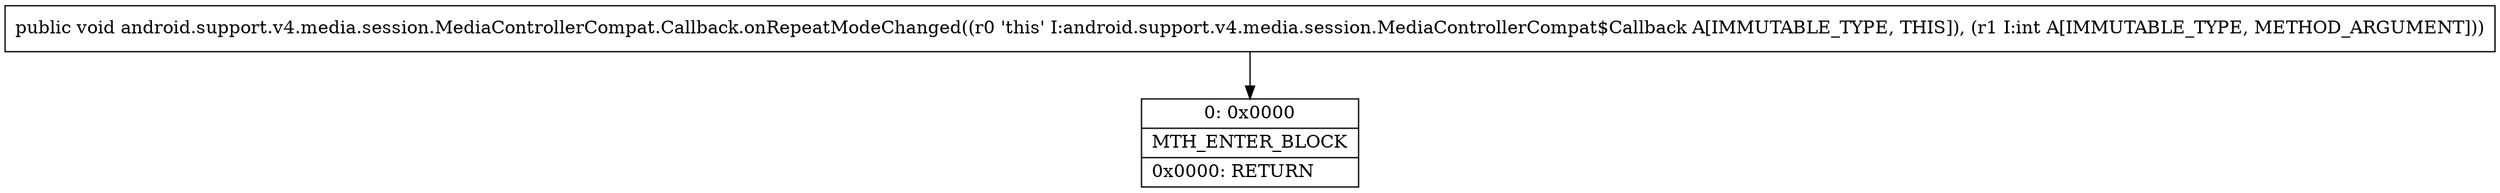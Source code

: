 digraph "CFG forandroid.support.v4.media.session.MediaControllerCompat.Callback.onRepeatModeChanged(I)V" {
Node_0 [shape=record,label="{0\:\ 0x0000|MTH_ENTER_BLOCK\l|0x0000: RETURN   \l}"];
MethodNode[shape=record,label="{public void android.support.v4.media.session.MediaControllerCompat.Callback.onRepeatModeChanged((r0 'this' I:android.support.v4.media.session.MediaControllerCompat$Callback A[IMMUTABLE_TYPE, THIS]), (r1 I:int A[IMMUTABLE_TYPE, METHOD_ARGUMENT])) }"];
MethodNode -> Node_0;
}

